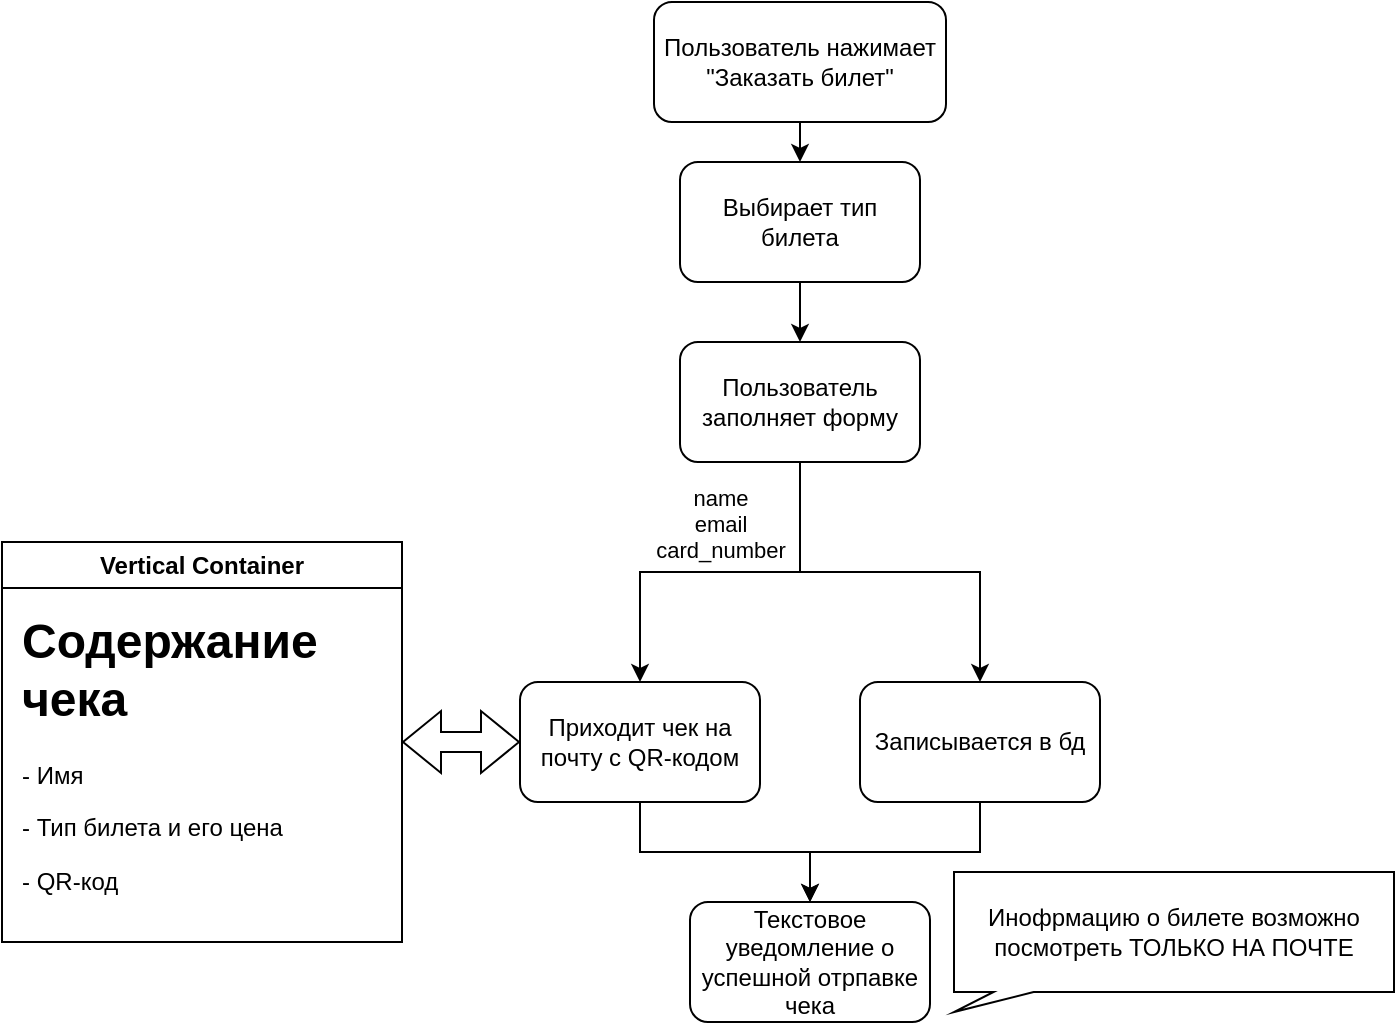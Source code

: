 <mxfile version="21.6.8" type="device">
  <diagram id="C5RBs43oDa-KdzZeNtuy" name="Page-1">
    <mxGraphModel dx="1036" dy="614" grid="1" gridSize="10" guides="1" tooltips="1" connect="1" arrows="1" fold="1" page="1" pageScale="1" pageWidth="827" pageHeight="1169" math="0" shadow="0">
      <root>
        <mxCell id="WIyWlLk6GJQsqaUBKTNV-0" />
        <mxCell id="WIyWlLk6GJQsqaUBKTNV-1" parent="WIyWlLk6GJQsqaUBKTNV-0" />
        <mxCell id="-yf44V-ZLwCHeTT0aBwK-2" value="Пользователь заполняет форму" style="rounded=1;whiteSpace=wrap;html=1;" vertex="1" parent="WIyWlLk6GJQsqaUBKTNV-1">
          <mxGeometry x="349" y="190" width="120" height="60" as="geometry" />
        </mxCell>
        <mxCell id="-yf44V-ZLwCHeTT0aBwK-3" value="" style="endArrow=classic;html=1;rounded=0;exitX=0.5;exitY=1;exitDx=0;exitDy=0;entryX=0.5;entryY=0;entryDx=0;entryDy=0;edgeStyle=orthogonalEdgeStyle;" edge="1" parent="WIyWlLk6GJQsqaUBKTNV-1" source="-yf44V-ZLwCHeTT0aBwK-2" target="-yf44V-ZLwCHeTT0aBwK-6">
          <mxGeometry width="50" height="50" relative="1" as="geometry">
            <mxPoint x="449" y="380" as="sourcePoint" />
            <mxPoint x="409" y="360" as="targetPoint" />
          </mxGeometry>
        </mxCell>
        <mxCell id="-yf44V-ZLwCHeTT0aBwK-5" value="name&lt;br&gt;email&lt;br&gt;card_number" style="edgeLabel;html=1;align=center;verticalAlign=middle;resizable=0;points=[];" vertex="1" connectable="0" parent="-yf44V-ZLwCHeTT0aBwK-3">
          <mxGeometry x="-0.449" y="2" relative="1" as="geometry">
            <mxPoint x="-42" y="-22" as="offset" />
          </mxGeometry>
        </mxCell>
        <mxCell id="-yf44V-ZLwCHeTT0aBwK-6" value="Приходит чек на почту с QR-кодом" style="rounded=1;whiteSpace=wrap;html=1;" vertex="1" parent="WIyWlLk6GJQsqaUBKTNV-1">
          <mxGeometry x="269" y="360" width="120" height="60" as="geometry" />
        </mxCell>
        <mxCell id="-yf44V-ZLwCHeTT0aBwK-7" value="Записывается в бд" style="rounded=1;whiteSpace=wrap;html=1;" vertex="1" parent="WIyWlLk6GJQsqaUBKTNV-1">
          <mxGeometry x="439" y="360" width="120" height="60" as="geometry" />
        </mxCell>
        <mxCell id="-yf44V-ZLwCHeTT0aBwK-8" value="" style="endArrow=classic;html=1;rounded=0;exitX=0.5;exitY=1;exitDx=0;exitDy=0;entryX=0.5;entryY=0;entryDx=0;entryDy=0;edgeStyle=orthogonalEdgeStyle;jumpStyle=line;" edge="1" parent="WIyWlLk6GJQsqaUBKTNV-1" source="-yf44V-ZLwCHeTT0aBwK-2" target="-yf44V-ZLwCHeTT0aBwK-7">
          <mxGeometry width="50" height="50" relative="1" as="geometry">
            <mxPoint x="509" y="320" as="sourcePoint" />
            <mxPoint x="559" y="270" as="targetPoint" />
          </mxGeometry>
        </mxCell>
        <mxCell id="-yf44V-ZLwCHeTT0aBwK-9" value="Пользователь нажимает &quot;Заказать билет&quot;" style="rounded=1;whiteSpace=wrap;html=1;" vertex="1" parent="WIyWlLk6GJQsqaUBKTNV-1">
          <mxGeometry x="336" y="20" width="146" height="60" as="geometry" />
        </mxCell>
        <mxCell id="-yf44V-ZLwCHeTT0aBwK-10" value="Выбирает тип билета" style="rounded=1;whiteSpace=wrap;html=1;" vertex="1" parent="WIyWlLk6GJQsqaUBKTNV-1">
          <mxGeometry x="349" y="100" width="120" height="60" as="geometry" />
        </mxCell>
        <mxCell id="-yf44V-ZLwCHeTT0aBwK-11" value="" style="endArrow=classic;html=1;rounded=0;exitX=0.5;exitY=1;exitDx=0;exitDy=0;entryX=0.5;entryY=0;entryDx=0;entryDy=0;" edge="1" parent="WIyWlLk6GJQsqaUBKTNV-1" source="-yf44V-ZLwCHeTT0aBwK-9" target="-yf44V-ZLwCHeTT0aBwK-10">
          <mxGeometry width="50" height="50" relative="1" as="geometry">
            <mxPoint x="525" y="130" as="sourcePoint" />
            <mxPoint x="575" y="80" as="targetPoint" />
          </mxGeometry>
        </mxCell>
        <mxCell id="-yf44V-ZLwCHeTT0aBwK-12" value="" style="endArrow=classic;html=1;rounded=0;exitX=0.5;exitY=1;exitDx=0;exitDy=0;entryX=0.5;entryY=0;entryDx=0;entryDy=0;" edge="1" parent="WIyWlLk6GJQsqaUBKTNV-1" source="-yf44V-ZLwCHeTT0aBwK-10" target="-yf44V-ZLwCHeTT0aBwK-2">
          <mxGeometry width="50" height="50" relative="1" as="geometry">
            <mxPoint x="540" y="210" as="sourcePoint" />
            <mxPoint x="590" y="160" as="targetPoint" />
          </mxGeometry>
        </mxCell>
        <mxCell id="-yf44V-ZLwCHeTT0aBwK-13" value="Vertical Container" style="swimlane;whiteSpace=wrap;html=1;" vertex="1" parent="WIyWlLk6GJQsqaUBKTNV-1">
          <mxGeometry x="10" y="290" width="200" height="200" as="geometry">
            <mxRectangle x="30" y="310" width="140" height="30" as="alternateBounds" />
          </mxGeometry>
        </mxCell>
        <mxCell id="-yf44V-ZLwCHeTT0aBwK-19" value="&lt;h1&gt;Содержание чека&lt;/h1&gt;&lt;p&gt;- Имя&lt;/p&gt;&lt;p&gt;- Тип билета и его цена&lt;/p&gt;&lt;p&gt;- QR-код&lt;/p&gt;" style="text;html=1;strokeColor=none;fillColor=none;spacing=5;spacingTop=-20;whiteSpace=wrap;overflow=hidden;rounded=0;" vertex="1" parent="-yf44V-ZLwCHeTT0aBwK-13">
          <mxGeometry x="5" y="30" width="190" height="170" as="geometry" />
        </mxCell>
        <mxCell id="-yf44V-ZLwCHeTT0aBwK-15" value="" style="shape=flexArrow;endArrow=classic;startArrow=classic;html=1;rounded=0;exitX=1;exitY=0.5;exitDx=0;exitDy=0;entryX=0;entryY=0.5;entryDx=0;entryDy=0;" edge="1" parent="WIyWlLk6GJQsqaUBKTNV-1" source="-yf44V-ZLwCHeTT0aBwK-13" target="-yf44V-ZLwCHeTT0aBwK-6">
          <mxGeometry width="100" height="100" relative="1" as="geometry">
            <mxPoint x="190" y="470" as="sourcePoint" />
            <mxPoint x="290" y="370" as="targetPoint" />
          </mxGeometry>
        </mxCell>
        <mxCell id="-yf44V-ZLwCHeTT0aBwK-20" value="Текстовое уведомление о успешной отрпавке чека" style="rounded=1;whiteSpace=wrap;html=1;" vertex="1" parent="WIyWlLk6GJQsqaUBKTNV-1">
          <mxGeometry x="354" y="470" width="120" height="60" as="geometry" />
        </mxCell>
        <mxCell id="-yf44V-ZLwCHeTT0aBwK-21" value="" style="endArrow=classic;html=1;rounded=0;exitX=0.5;exitY=1;exitDx=0;exitDy=0;entryX=0.5;entryY=0;entryDx=0;entryDy=0;edgeStyle=orthogonalEdgeStyle;" edge="1" parent="WIyWlLk6GJQsqaUBKTNV-1" source="-yf44V-ZLwCHeTT0aBwK-6" target="-yf44V-ZLwCHeTT0aBwK-20">
          <mxGeometry width="50" height="50" relative="1" as="geometry">
            <mxPoint x="300" y="590" as="sourcePoint" />
            <mxPoint x="350" y="540" as="targetPoint" />
          </mxGeometry>
        </mxCell>
        <mxCell id="-yf44V-ZLwCHeTT0aBwK-22" value="" style="endArrow=classic;html=1;rounded=0;exitX=0.5;exitY=1;exitDx=0;exitDy=0;entryX=0.5;entryY=0;entryDx=0;entryDy=0;edgeStyle=orthogonalEdgeStyle;" edge="1" parent="WIyWlLk6GJQsqaUBKTNV-1" source="-yf44V-ZLwCHeTT0aBwK-7" target="-yf44V-ZLwCHeTT0aBwK-20">
          <mxGeometry width="50" height="50" relative="1" as="geometry">
            <mxPoint x="520" y="540" as="sourcePoint" />
            <mxPoint x="570" y="490" as="targetPoint" />
          </mxGeometry>
        </mxCell>
        <mxCell id="-yf44V-ZLwCHeTT0aBwK-23" value="Инофрмацию о билете возможно посмотреть ТОЛЬКО НА ПОЧТЕ" style="shape=callout;whiteSpace=wrap;html=1;perimeter=calloutPerimeter;size=10;position=0.09;position2=0;base=20;" vertex="1" parent="WIyWlLk6GJQsqaUBKTNV-1">
          <mxGeometry x="486" y="455" width="220" height="70" as="geometry" />
        </mxCell>
      </root>
    </mxGraphModel>
  </diagram>
</mxfile>
